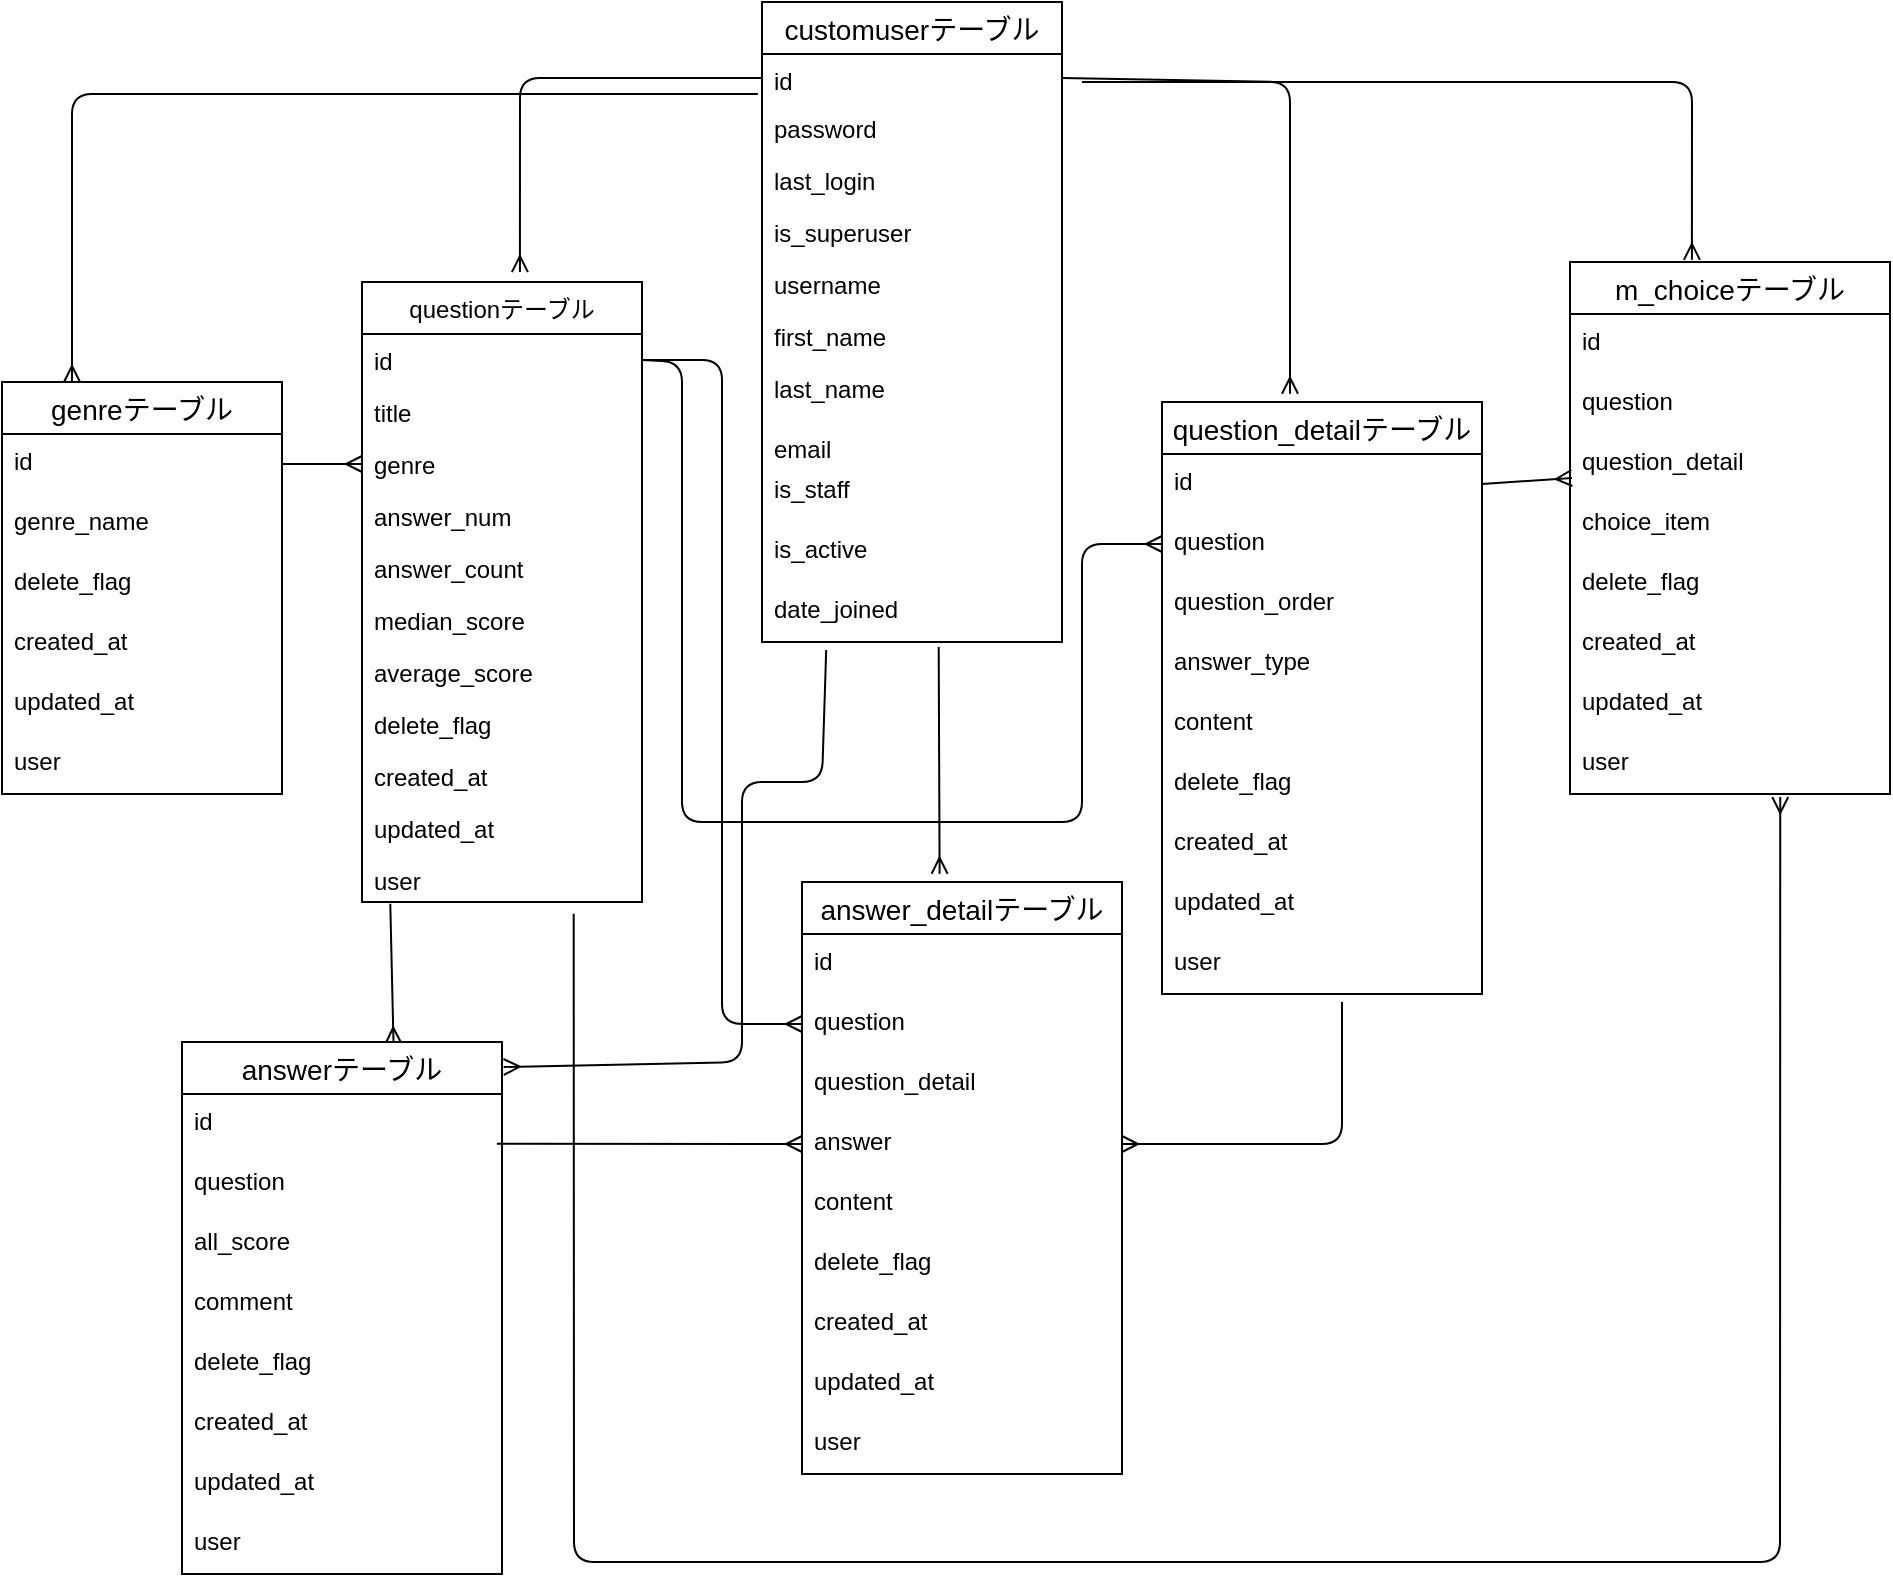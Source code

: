 <mxfile>
    <diagram id="p6Vz--sa7-eTFTU3gQ7p" name="ページ1">
        <mxGraphModel dx="1922" dy="870" grid="1" gridSize="10" guides="1" tooltips="1" connect="1" arrows="1" fold="1" page="1" pageScale="1" pageWidth="827" pageHeight="1169" math="0" shadow="0">
            <root>
                <mxCell id="0"/>
                <mxCell id="1" parent="0"/>
                <mxCell id="229" style="edgeStyle=none;shape=connector;rounded=1;html=1;labelBackgroundColor=default;strokeColor=default;fontFamily=Helvetica;fontSize=11;fontColor=default;startArrow=none;startFill=0;endArrow=ERmany;endFill=0;exitX=0.589;exitY=1.083;exitDx=0;exitDy=0;exitPerimeter=0;entryX=0.43;entryY=-0.014;entryDx=0;entryDy=0;entryPerimeter=0;" edge="1" parent="1" source="41" target="183">
                    <mxGeometry relative="1" as="geometry">
                        <mxPoint x="18" y="610" as="targetPoint"/>
                        <mxPoint x="7" y="500" as="sourcePoint"/>
                    </mxGeometry>
                </mxCell>
                <mxCell id="232" style="edgeStyle=none;shape=connector;rounded=1;html=1;entryX=1.005;entryY=0.047;entryDx=0;entryDy=0;labelBackgroundColor=default;strokeColor=default;fontFamily=Helvetica;fontSize=11;fontColor=default;startArrow=none;startFill=0;endArrow=ERmany;endFill=0;exitX=0.214;exitY=1.133;exitDx=0;exitDy=0;exitPerimeter=0;entryPerimeter=0;" edge="1" parent="1" source="41" target="196">
                    <mxGeometry relative="1" as="geometry">
                        <Array as="points">
                            <mxPoint x="-40" y="570"/>
                            <mxPoint x="-80" y="570"/>
                            <mxPoint x="-80" y="710"/>
                        </Array>
                    </mxGeometry>
                </mxCell>
                <mxCell id="23" value="customuserテーブル" style="swimlane;fontStyle=0;childLayout=stackLayout;horizontal=1;startSize=26;horizontalStack=0;resizeParent=1;resizeParentMax=0;resizeLast=0;collapsible=1;marginBottom=0;align=center;fontSize=14;" parent="1" vertex="1">
                    <mxGeometry x="-70" y="180" width="150" height="320" as="geometry">
                        <mxRectangle x="120" y="130" width="170" height="30" as="alternateBounds"/>
                    </mxGeometry>
                </mxCell>
                <mxCell id="24" value="id" style="text;strokeColor=none;fillColor=none;spacingLeft=4;spacingRight=4;overflow=hidden;rotatable=0;points=[[0,0.5],[1,0.5]];portConstraint=eastwest;fontSize=12;" parent="23" vertex="1">
                    <mxGeometry y="26" width="150" height="24" as="geometry"/>
                </mxCell>
                <mxCell id="55" value="password" style="text;strokeColor=none;fillColor=none;spacingLeft=4;spacingRight=4;overflow=hidden;rotatable=0;points=[[0,0.5],[1,0.5]];portConstraint=eastwest;fontSize=12;" parent="23" vertex="1">
                    <mxGeometry y="50" width="150" height="26" as="geometry"/>
                </mxCell>
                <mxCell id="54" value="last_login" style="text;strokeColor=none;fillColor=none;spacingLeft=4;spacingRight=4;overflow=hidden;rotatable=0;points=[[0,0.5],[1,0.5]];portConstraint=eastwest;fontSize=12;" parent="23" vertex="1">
                    <mxGeometry y="76" width="150" height="26" as="geometry"/>
                </mxCell>
                <mxCell id="53" value="is_superuser" style="text;strokeColor=none;fillColor=none;spacingLeft=4;spacingRight=4;overflow=hidden;rotatable=0;points=[[0,0.5],[1,0.5]];portConstraint=eastwest;fontSize=12;" parent="23" vertex="1">
                    <mxGeometry y="102" width="150" height="26" as="geometry"/>
                </mxCell>
                <mxCell id="52" value="username" style="text;strokeColor=none;fillColor=none;spacingLeft=4;spacingRight=4;overflow=hidden;rotatable=0;points=[[0,0.5],[1,0.5]];portConstraint=eastwest;fontSize=12;" parent="23" vertex="1">
                    <mxGeometry y="128" width="150" height="26" as="geometry"/>
                </mxCell>
                <mxCell id="51" value="first_name" style="text;strokeColor=none;fillColor=none;spacingLeft=4;spacingRight=4;overflow=hidden;rotatable=0;points=[[0,0.5],[1,0.5]];portConstraint=eastwest;fontSize=12;" parent="23" vertex="1">
                    <mxGeometry y="154" width="150" height="26" as="geometry"/>
                </mxCell>
                <mxCell id="50" value="last_name" style="text;strokeColor=none;fillColor=none;spacingLeft=4;spacingRight=4;overflow=hidden;rotatable=0;points=[[0,0.5],[1,0.5]];portConstraint=eastwest;fontSize=12;" parent="23" vertex="1">
                    <mxGeometry y="180" width="150" height="30" as="geometry"/>
                </mxCell>
                <mxCell id="153" value="email" style="text;strokeColor=none;fillColor=none;spacingLeft=4;spacingRight=4;overflow=hidden;rotatable=0;points=[[0,0.5],[1,0.5]];portConstraint=eastwest;fontSize=12;shadow=0;" vertex="1" parent="23">
                    <mxGeometry y="210" width="150" height="20" as="geometry"/>
                </mxCell>
                <mxCell id="155" value="is_staff" style="text;strokeColor=none;fillColor=none;spacingLeft=4;spacingRight=4;overflow=hidden;rotatable=0;points=[[0,0.5],[1,0.5]];portConstraint=eastwest;fontSize=12;shadow=0;" vertex="1" parent="23">
                    <mxGeometry y="230" width="150" height="30" as="geometry"/>
                </mxCell>
                <mxCell id="154" value="is_active" style="text;strokeColor=none;fillColor=none;spacingLeft=4;spacingRight=4;overflow=hidden;rotatable=0;points=[[0,0.5],[1,0.5]];portConstraint=eastwest;fontSize=12;shadow=0;" vertex="1" parent="23">
                    <mxGeometry y="260" width="150" height="30" as="geometry"/>
                </mxCell>
                <mxCell id="41" value="date_joined" style="text;strokeColor=none;fillColor=none;spacingLeft=4;spacingRight=4;overflow=hidden;rotatable=0;points=[[0,0.5],[1,0.5]];portConstraint=eastwest;fontSize=12;shadow=0;" parent="23" vertex="1">
                    <mxGeometry y="290" width="150" height="30" as="geometry"/>
                </mxCell>
                <mxCell id="56" value="genreテーブル" style="swimlane;fontStyle=0;childLayout=stackLayout;horizontal=1;startSize=26;horizontalStack=0;resizeParent=1;resizeParentMax=0;resizeLast=0;collapsible=1;marginBottom=0;align=center;fontSize=14;" parent="1" vertex="1">
                    <mxGeometry x="-450" y="370" width="140" height="206" as="geometry"/>
                </mxCell>
                <mxCell id="57" value="id" style="text;strokeColor=none;fillColor=none;spacingLeft=4;spacingRight=4;overflow=hidden;rotatable=0;points=[[0,0.5],[1,0.5]];portConstraint=eastwest;fontSize=12;" parent="56" vertex="1">
                    <mxGeometry y="26" width="140" height="30" as="geometry"/>
                </mxCell>
                <mxCell id="90" value="genre_name" style="text;strokeColor=none;fillColor=none;spacingLeft=4;spacingRight=4;overflow=hidden;rotatable=0;points=[[0,0.5],[1,0.5]];portConstraint=eastwest;fontSize=12;" parent="56" vertex="1">
                    <mxGeometry y="56" width="140" height="30" as="geometry"/>
                </mxCell>
                <mxCell id="58" value="delete_flag" style="text;strokeColor=none;fillColor=none;spacingLeft=4;spacingRight=4;overflow=hidden;rotatable=0;points=[[0,0.5],[1,0.5]];portConstraint=eastwest;fontSize=12;" parent="56" vertex="1">
                    <mxGeometry y="86" width="140" height="30" as="geometry"/>
                </mxCell>
                <mxCell id="60" value="created_at" style="text;strokeColor=none;fillColor=none;spacingLeft=4;spacingRight=4;overflow=hidden;rotatable=0;points=[[0,0.5],[1,0.5]];portConstraint=eastwest;fontSize=12;" parent="56" vertex="1">
                    <mxGeometry y="116" width="140" height="30" as="geometry"/>
                </mxCell>
                <mxCell id="61" value="updated_at" style="text;strokeColor=none;fillColor=none;spacingLeft=4;spacingRight=4;overflow=hidden;rotatable=0;points=[[0,0.5],[1,0.5]];portConstraint=eastwest;fontSize=12;" parent="56" vertex="1">
                    <mxGeometry y="146" width="140" height="30" as="geometry"/>
                </mxCell>
                <mxCell id="63" value="user" style="text;strokeColor=none;fillColor=none;spacingLeft=4;spacingRight=4;overflow=hidden;rotatable=0;points=[[0,0.5],[1,0.5]];portConstraint=eastwest;fontSize=12;" parent="56" vertex="1">
                    <mxGeometry y="176" width="140" height="30" as="geometry"/>
                </mxCell>
                <mxCell id="226" style="edgeStyle=none;shape=connector;rounded=1;html=1;labelBackgroundColor=default;strokeColor=default;fontFamily=Helvetica;fontSize=11;fontColor=default;startArrow=none;startFill=0;endArrow=ERmany;endFill=0;entryX=1;entryY=0.5;entryDx=0;entryDy=0;" edge="1" parent="1" target="193">
                    <mxGeometry relative="1" as="geometry">
                        <mxPoint x="220" y="680" as="sourcePoint"/>
                        <mxPoint x="110" y="746" as="targetPoint"/>
                        <Array as="points">
                            <mxPoint x="220" y="751"/>
                        </Array>
                    </mxGeometry>
                </mxCell>
                <mxCell id="72" value="question_detailテーブル" style="swimlane;fontStyle=0;childLayout=stackLayout;horizontal=1;startSize=26;horizontalStack=0;resizeParent=1;resizeParentMax=0;resizeLast=0;collapsible=1;marginBottom=0;align=center;fontSize=14;" parent="1" vertex="1">
                    <mxGeometry x="130" y="380" width="160" height="296" as="geometry"/>
                </mxCell>
                <mxCell id="73" value="id" style="text;strokeColor=none;fillColor=none;spacingLeft=4;spacingRight=4;overflow=hidden;rotatable=0;points=[[0,0.5],[1,0.5]];portConstraint=eastwest;fontSize=12;" parent="72" vertex="1">
                    <mxGeometry y="26" width="160" height="30" as="geometry"/>
                </mxCell>
                <mxCell id="74" value="question" style="text;strokeColor=none;fillColor=none;spacingLeft=4;spacingRight=4;overflow=hidden;rotatable=0;points=[[0,0.5],[1,0.5]];portConstraint=eastwest;fontSize=12;" parent="72" vertex="1">
                    <mxGeometry y="56" width="160" height="30" as="geometry"/>
                </mxCell>
                <mxCell id="76" value="question_order" style="text;strokeColor=none;fillColor=none;spacingLeft=4;spacingRight=4;overflow=hidden;rotatable=0;points=[[0,0.5],[1,0.5]];portConstraint=eastwest;fontSize=12;" parent="72" vertex="1">
                    <mxGeometry y="86" width="160" height="30" as="geometry"/>
                </mxCell>
                <mxCell id="77" value="answer_type" style="text;strokeColor=none;fillColor=none;spacingLeft=4;spacingRight=4;overflow=hidden;rotatable=0;points=[[0,0.5],[1,0.5]];portConstraint=eastwest;fontSize=12;" parent="72" vertex="1">
                    <mxGeometry y="116" width="160" height="30" as="geometry"/>
                </mxCell>
                <mxCell id="92" value="content" style="text;strokeColor=none;fillColor=none;spacingLeft=4;spacingRight=4;overflow=hidden;rotatable=0;points=[[0,0.5],[1,0.5]];portConstraint=eastwest;fontSize=12;" parent="72" vertex="1">
                    <mxGeometry y="146" width="160" height="30" as="geometry"/>
                </mxCell>
                <mxCell id="78" value="delete_flag" style="text;strokeColor=none;fillColor=none;spacingLeft=4;spacingRight=4;overflow=hidden;rotatable=0;points=[[0,0.5],[1,0.5]];portConstraint=eastwest;fontSize=12;" parent="72" vertex="1">
                    <mxGeometry y="176" width="160" height="30" as="geometry"/>
                </mxCell>
                <mxCell id="79" value="created_at" style="text;strokeColor=none;fillColor=none;spacingLeft=4;spacingRight=4;overflow=hidden;rotatable=0;points=[[0,0.5],[1,0.5]];portConstraint=eastwest;fontSize=12;" parent="72" vertex="1">
                    <mxGeometry y="206" width="160" height="30" as="geometry"/>
                </mxCell>
                <mxCell id="93" value="updated_at" style="text;strokeColor=none;fillColor=none;spacingLeft=4;spacingRight=4;overflow=hidden;rotatable=0;points=[[0,0.5],[1,0.5]];portConstraint=eastwest;fontSize=12;" parent="72" vertex="1">
                    <mxGeometry y="236" width="160" height="30" as="geometry"/>
                </mxCell>
                <mxCell id="75" value="user" style="text;strokeColor=none;fillColor=none;spacingLeft=4;spacingRight=4;overflow=hidden;rotatable=0;points=[[0,0.5],[1,0.5]];portConstraint=eastwest;fontSize=12;" parent="72" vertex="1">
                    <mxGeometry y="266" width="160" height="30" as="geometry"/>
                </mxCell>
                <mxCell id="223" value="" style="edgeStyle=none;shape=connector;rounded=1;html=1;labelBackgroundColor=default;strokeColor=default;fontFamily=Helvetica;fontSize=11;fontColor=default;startArrow=none;startFill=0;endArrow=ERmany;endFill=0;exitX=0.101;exitY=1.035;exitDx=0;exitDy=0;exitPerimeter=0;entryX=0.661;entryY=0.003;entryDx=0;entryDy=0;entryPerimeter=0;" edge="1" parent="1" source="124" target="196">
                    <mxGeometry relative="1" as="geometry">
                        <mxPoint x="-200" y="680" as="targetPoint"/>
                    </mxGeometry>
                </mxCell>
                <mxCell id="235" style="edgeStyle=none;shape=connector;rounded=1;html=1;labelBackgroundColor=default;strokeColor=default;fontFamily=Helvetica;fontSize=11;fontColor=default;startArrow=none;startFill=0;endArrow=ERmany;endFill=0;exitX=0.756;exitY=1.243;exitDx=0;exitDy=0;exitPerimeter=0;entryX=0.657;entryY=1.05;entryDx=0;entryDy=0;entryPerimeter=0;" edge="1" parent="1" source="124" target="173">
                    <mxGeometry relative="1" as="geometry">
                        <mxPoint x="426" y="550" as="targetPoint"/>
                        <Array as="points">
                            <mxPoint x="-164" y="960"/>
                            <mxPoint x="439" y="960"/>
                        </Array>
                    </mxGeometry>
                </mxCell>
                <mxCell id="121" value="questionテーブル" style="swimlane;fontStyle=0;childLayout=stackLayout;horizontal=1;startSize=26;fillColor=none;horizontalStack=0;resizeParent=1;resizeParentMax=0;resizeLast=0;collapsible=1;marginBottom=0;" parent="1" vertex="1">
                    <mxGeometry x="-270" y="320" width="140" height="310" as="geometry"/>
                </mxCell>
                <mxCell id="122" value="id" style="text;strokeColor=none;fillColor=none;align=left;verticalAlign=top;spacingLeft=4;spacingRight=4;overflow=hidden;rotatable=0;points=[[0,0.5],[1,0.5]];portConstraint=eastwest;" parent="121" vertex="1">
                    <mxGeometry y="26" width="140" height="26" as="geometry"/>
                </mxCell>
                <mxCell id="123" value="title" style="text;strokeColor=none;fillColor=none;align=left;verticalAlign=top;spacingLeft=4;spacingRight=4;overflow=hidden;rotatable=0;points=[[0,0.5],[1,0.5]];portConstraint=eastwest;" parent="121" vertex="1">
                    <mxGeometry y="52" width="140" height="26" as="geometry"/>
                </mxCell>
                <mxCell id="156" value="genre" style="text;strokeColor=none;fillColor=none;align=left;verticalAlign=top;spacingLeft=4;spacingRight=4;overflow=hidden;rotatable=0;points=[[0,0.5],[1,0.5]];portConstraint=eastwest;" vertex="1" parent="121">
                    <mxGeometry y="78" width="140" height="26" as="geometry"/>
                </mxCell>
                <mxCell id="157" value="answer_num" style="text;strokeColor=none;fillColor=none;align=left;verticalAlign=top;spacingLeft=4;spacingRight=4;overflow=hidden;rotatable=0;points=[[0,0.5],[1,0.5]];portConstraint=eastwest;" vertex="1" parent="121">
                    <mxGeometry y="104" width="140" height="26" as="geometry"/>
                </mxCell>
                <mxCell id="159" value="answer_count" style="text;strokeColor=none;fillColor=none;align=left;verticalAlign=top;spacingLeft=4;spacingRight=4;overflow=hidden;rotatable=0;points=[[0,0.5],[1,0.5]];portConstraint=eastwest;" vertex="1" parent="121">
                    <mxGeometry y="130" width="140" height="26" as="geometry"/>
                </mxCell>
                <mxCell id="160" value="median_score" style="text;strokeColor=none;fillColor=none;align=left;verticalAlign=top;spacingLeft=4;spacingRight=4;overflow=hidden;rotatable=0;points=[[0,0.5],[1,0.5]];portConstraint=eastwest;" vertex="1" parent="121">
                    <mxGeometry y="156" width="140" height="26" as="geometry"/>
                </mxCell>
                <mxCell id="161" value="average_score" style="text;strokeColor=none;fillColor=none;align=left;verticalAlign=top;spacingLeft=4;spacingRight=4;overflow=hidden;rotatable=0;points=[[0,0.5],[1,0.5]];portConstraint=eastwest;" vertex="1" parent="121">
                    <mxGeometry y="182" width="140" height="26" as="geometry"/>
                </mxCell>
                <mxCell id="162" value="delete_flag" style="text;strokeColor=none;fillColor=none;align=left;verticalAlign=top;spacingLeft=4;spacingRight=4;overflow=hidden;rotatable=0;points=[[0,0.5],[1,0.5]];portConstraint=eastwest;" vertex="1" parent="121">
                    <mxGeometry y="208" width="140" height="26" as="geometry"/>
                </mxCell>
                <mxCell id="163" value="created_at" style="text;strokeColor=none;fillColor=none;align=left;verticalAlign=top;spacingLeft=4;spacingRight=4;overflow=hidden;rotatable=0;points=[[0,0.5],[1,0.5]];portConstraint=eastwest;" vertex="1" parent="121">
                    <mxGeometry y="234" width="140" height="26" as="geometry"/>
                </mxCell>
                <mxCell id="158" value="updated_at" style="text;strokeColor=none;fillColor=none;align=left;verticalAlign=top;spacingLeft=4;spacingRight=4;overflow=hidden;rotatable=0;points=[[0,0.5],[1,0.5]];portConstraint=eastwest;" vertex="1" parent="121">
                    <mxGeometry y="260" width="140" height="26" as="geometry"/>
                </mxCell>
                <mxCell id="124" value="user" style="text;strokeColor=none;fillColor=none;align=left;verticalAlign=top;spacingLeft=4;spacingRight=4;overflow=hidden;rotatable=0;points=[[0,0.5],[1,0.5]];portConstraint=eastwest;" parent="121" vertex="1">
                    <mxGeometry y="286" width="140" height="24" as="geometry"/>
                </mxCell>
                <mxCell id="164" value="m_choiceテーブル" style="swimlane;fontStyle=0;childLayout=stackLayout;horizontal=1;startSize=26;horizontalStack=0;resizeParent=1;resizeParentMax=0;resizeLast=0;collapsible=1;marginBottom=0;align=center;fontSize=14;" vertex="1" parent="1">
                    <mxGeometry x="334" y="310" width="160" height="266" as="geometry"/>
                </mxCell>
                <mxCell id="165" value="id" style="text;strokeColor=none;fillColor=none;spacingLeft=4;spacingRight=4;overflow=hidden;rotatable=0;points=[[0,0.5],[1,0.5]];portConstraint=eastwest;fontSize=12;" vertex="1" parent="164">
                    <mxGeometry y="26" width="160" height="30" as="geometry"/>
                </mxCell>
                <mxCell id="166" value="question" style="text;strokeColor=none;fillColor=none;spacingLeft=4;spacingRight=4;overflow=hidden;rotatable=0;points=[[0,0.5],[1,0.5]];portConstraint=eastwest;fontSize=12;" vertex="1" parent="164">
                    <mxGeometry y="56" width="160" height="30" as="geometry"/>
                </mxCell>
                <mxCell id="167" value="question_detail" style="text;strokeColor=none;fillColor=none;spacingLeft=4;spacingRight=4;overflow=hidden;rotatable=0;points=[[0,0.5],[1,0.5]];portConstraint=eastwest;fontSize=12;" vertex="1" parent="164">
                    <mxGeometry y="86" width="160" height="30" as="geometry"/>
                </mxCell>
                <mxCell id="168" value="choice_item" style="text;strokeColor=none;fillColor=none;spacingLeft=4;spacingRight=4;overflow=hidden;rotatable=0;points=[[0,0.5],[1,0.5]];portConstraint=eastwest;fontSize=12;" vertex="1" parent="164">
                    <mxGeometry y="116" width="160" height="30" as="geometry"/>
                </mxCell>
                <mxCell id="170" value="delete_flag" style="text;strokeColor=none;fillColor=none;spacingLeft=4;spacingRight=4;overflow=hidden;rotatable=0;points=[[0,0.5],[1,0.5]];portConstraint=eastwest;fontSize=12;" vertex="1" parent="164">
                    <mxGeometry y="146" width="160" height="30" as="geometry"/>
                </mxCell>
                <mxCell id="171" value="created_at" style="text;strokeColor=none;fillColor=none;spacingLeft=4;spacingRight=4;overflow=hidden;rotatable=0;points=[[0,0.5],[1,0.5]];portConstraint=eastwest;fontSize=12;" vertex="1" parent="164">
                    <mxGeometry y="176" width="160" height="30" as="geometry"/>
                </mxCell>
                <mxCell id="172" value="updated_at" style="text;strokeColor=none;fillColor=none;spacingLeft=4;spacingRight=4;overflow=hidden;rotatable=0;points=[[0,0.5],[1,0.5]];portConstraint=eastwest;fontSize=12;" vertex="1" parent="164">
                    <mxGeometry y="206" width="160" height="30" as="geometry"/>
                </mxCell>
                <mxCell id="173" value="user" style="text;strokeColor=none;fillColor=none;spacingLeft=4;spacingRight=4;overflow=hidden;rotatable=0;points=[[0,0.5],[1,0.5]];portConstraint=eastwest;fontSize=12;" vertex="1" parent="164">
                    <mxGeometry y="236" width="160" height="30" as="geometry"/>
                </mxCell>
                <mxCell id="183" value="answer_detailテーブル" style="swimlane;fontStyle=0;childLayout=stackLayout;horizontal=1;startSize=26;horizontalStack=0;resizeParent=1;resizeParentMax=0;resizeLast=0;collapsible=1;marginBottom=0;align=center;fontSize=14;" vertex="1" parent="1">
                    <mxGeometry x="-50" y="620" width="160" height="296" as="geometry"/>
                </mxCell>
                <mxCell id="184" value="id" style="text;strokeColor=none;fillColor=none;spacingLeft=4;spacingRight=4;overflow=hidden;rotatable=0;points=[[0,0.5],[1,0.5]];portConstraint=eastwest;fontSize=12;" vertex="1" parent="183">
                    <mxGeometry y="26" width="160" height="30" as="geometry"/>
                </mxCell>
                <mxCell id="185" value="question" style="text;strokeColor=none;fillColor=none;spacingLeft=4;spacingRight=4;overflow=hidden;rotatable=0;points=[[0,0.5],[1,0.5]];portConstraint=eastwest;fontSize=12;" vertex="1" parent="183">
                    <mxGeometry y="56" width="160" height="30" as="geometry"/>
                </mxCell>
                <mxCell id="186" value="question_detail" style="text;strokeColor=none;fillColor=none;spacingLeft=4;spacingRight=4;overflow=hidden;rotatable=0;points=[[0,0.5],[1,0.5]];portConstraint=eastwest;fontSize=12;" vertex="1" parent="183">
                    <mxGeometry y="86" width="160" height="30" as="geometry"/>
                </mxCell>
                <mxCell id="193" value="answer" style="text;strokeColor=none;fillColor=none;spacingLeft=4;spacingRight=4;overflow=hidden;rotatable=0;points=[[0,0.5],[1,0.5]];portConstraint=eastwest;fontSize=12;" vertex="1" parent="183">
                    <mxGeometry y="116" width="160" height="30" as="geometry"/>
                </mxCell>
                <mxCell id="187" value="content" style="text;strokeColor=none;fillColor=none;spacingLeft=4;spacingRight=4;overflow=hidden;rotatable=0;points=[[0,0.5],[1,0.5]];portConstraint=eastwest;fontSize=12;" vertex="1" parent="183">
                    <mxGeometry y="146" width="160" height="30" as="geometry"/>
                </mxCell>
                <mxCell id="188" value="delete_flag" style="text;strokeColor=none;fillColor=none;spacingLeft=4;spacingRight=4;overflow=hidden;rotatable=0;points=[[0,0.5],[1,0.5]];portConstraint=eastwest;fontSize=12;" vertex="1" parent="183">
                    <mxGeometry y="176" width="160" height="30" as="geometry"/>
                </mxCell>
                <mxCell id="189" value="created_at" style="text;strokeColor=none;fillColor=none;spacingLeft=4;spacingRight=4;overflow=hidden;rotatable=0;points=[[0,0.5],[1,0.5]];portConstraint=eastwest;fontSize=12;" vertex="1" parent="183">
                    <mxGeometry y="206" width="160" height="30" as="geometry"/>
                </mxCell>
                <mxCell id="190" value="updated_at" style="text;strokeColor=none;fillColor=none;spacingLeft=4;spacingRight=4;overflow=hidden;rotatable=0;points=[[0,0.5],[1,0.5]];portConstraint=eastwest;fontSize=12;" vertex="1" parent="183">
                    <mxGeometry y="236" width="160" height="30" as="geometry"/>
                </mxCell>
                <mxCell id="191" value="user" style="text;strokeColor=none;fillColor=none;spacingLeft=4;spacingRight=4;overflow=hidden;rotatable=0;points=[[0,0.5],[1,0.5]];portConstraint=eastwest;fontSize=12;" vertex="1" parent="183">
                    <mxGeometry y="266" width="160" height="30" as="geometry"/>
                </mxCell>
                <mxCell id="196" value="answerテーブル" style="swimlane;fontStyle=0;childLayout=stackLayout;horizontal=1;startSize=26;horizontalStack=0;resizeParent=1;resizeParentMax=0;resizeLast=0;collapsible=1;marginBottom=0;align=center;fontSize=14;" vertex="1" parent="1">
                    <mxGeometry x="-360" y="700" width="160" height="266" as="geometry"/>
                </mxCell>
                <mxCell id="197" value="id" style="text;strokeColor=none;fillColor=none;spacingLeft=4;spacingRight=4;overflow=hidden;rotatable=0;points=[[0,0.5],[1,0.5]];portConstraint=eastwest;fontSize=12;" vertex="1" parent="196">
                    <mxGeometry y="26" width="160" height="30" as="geometry"/>
                </mxCell>
                <mxCell id="198" value="question" style="text;strokeColor=none;fillColor=none;spacingLeft=4;spacingRight=4;overflow=hidden;rotatable=0;points=[[0,0.5],[1,0.5]];portConstraint=eastwest;fontSize=12;" vertex="1" parent="196">
                    <mxGeometry y="56" width="160" height="30" as="geometry"/>
                </mxCell>
                <mxCell id="199" value="all_score" style="text;strokeColor=none;fillColor=none;spacingLeft=4;spacingRight=4;overflow=hidden;rotatable=0;points=[[0,0.5],[1,0.5]];portConstraint=eastwest;fontSize=12;" vertex="1" parent="196">
                    <mxGeometry y="86" width="160" height="30" as="geometry"/>
                </mxCell>
                <mxCell id="200" value="comment" style="text;strokeColor=none;fillColor=none;spacingLeft=4;spacingRight=4;overflow=hidden;rotatable=0;points=[[0,0.5],[1,0.5]];portConstraint=eastwest;fontSize=12;" vertex="1" parent="196">
                    <mxGeometry y="116" width="160" height="30" as="geometry"/>
                </mxCell>
                <mxCell id="201" value="delete_flag" style="text;strokeColor=none;fillColor=none;spacingLeft=4;spacingRight=4;overflow=hidden;rotatable=0;points=[[0,0.5],[1,0.5]];portConstraint=eastwest;fontSize=12;" vertex="1" parent="196">
                    <mxGeometry y="146" width="160" height="30" as="geometry"/>
                </mxCell>
                <mxCell id="202" value="created_at" style="text;strokeColor=none;fillColor=none;spacingLeft=4;spacingRight=4;overflow=hidden;rotatable=0;points=[[0,0.5],[1,0.5]];portConstraint=eastwest;fontSize=12;" vertex="1" parent="196">
                    <mxGeometry y="176" width="160" height="30" as="geometry"/>
                </mxCell>
                <mxCell id="203" value="updated_at" style="text;strokeColor=none;fillColor=none;spacingLeft=4;spacingRight=4;overflow=hidden;rotatable=0;points=[[0,0.5],[1,0.5]];portConstraint=eastwest;fontSize=12;" vertex="1" parent="196">
                    <mxGeometry y="206" width="160" height="30" as="geometry"/>
                </mxCell>
                <mxCell id="204" value="user" style="text;strokeColor=none;fillColor=none;spacingLeft=4;spacingRight=4;overflow=hidden;rotatable=0;points=[[0,0.5],[1,0.5]];portConstraint=eastwest;fontSize=12;" vertex="1" parent="196">
                    <mxGeometry y="236" width="160" height="30" as="geometry"/>
                </mxCell>
                <mxCell id="207" style="edgeStyle=none;shape=connector;rounded=1;html=1;entryX=0;entryY=0.5;entryDx=0;entryDy=0;labelBackgroundColor=default;strokeColor=default;fontFamily=Helvetica;fontSize=11;fontColor=default;startArrow=none;startFill=0;endArrow=ERmany;endFill=0;exitX=0.984;exitY=-0.172;exitDx=0;exitDy=0;exitPerimeter=0;" edge="1" parent="1" source="198" target="193">
                    <mxGeometry relative="1" as="geometry">
                        <mxPoint x="-120" y="741" as="sourcePoint"/>
                    </mxGeometry>
                </mxCell>
                <mxCell id="212" style="edgeStyle=none;shape=connector;rounded=1;html=1;exitX=1;exitY=0.5;exitDx=0;exitDy=0;entryX=0;entryY=0.5;entryDx=0;entryDy=0;labelBackgroundColor=default;strokeColor=default;fontFamily=Helvetica;fontSize=11;fontColor=default;startArrow=none;startFill=0;endArrow=ERmany;endFill=0;" edge="1" parent="1" source="122" target="74">
                    <mxGeometry relative="1" as="geometry">
                        <Array as="points">
                            <mxPoint x="-110" y="360"/>
                            <mxPoint x="-110" y="590"/>
                            <mxPoint x="90" y="590"/>
                            <mxPoint x="90" y="451"/>
                        </Array>
                    </mxGeometry>
                </mxCell>
                <mxCell id="215" style="edgeStyle=none;shape=connector;rounded=1;html=1;exitX=1;exitY=0.5;exitDx=0;exitDy=0;labelBackgroundColor=default;strokeColor=default;fontFamily=Helvetica;fontSize=11;fontColor=default;startArrow=none;startFill=0;endArrow=ERmany;endFill=0;entryX=0;entryY=0.5;entryDx=0;entryDy=0;" edge="1" parent="1" source="122" target="185">
                    <mxGeometry relative="1" as="geometry">
                        <mxPoint x="240" y="711" as="targetPoint"/>
                        <Array as="points">
                            <mxPoint x="-90" y="359"/>
                            <mxPoint x="-90" y="691"/>
                        </Array>
                    </mxGeometry>
                </mxCell>
                <mxCell id="216" style="edgeStyle=none;shape=connector;rounded=1;html=1;exitX=1;exitY=0.5;exitDx=0;exitDy=0;entryX=0.006;entryY=0.733;entryDx=0;entryDy=0;entryPerimeter=0;labelBackgroundColor=default;strokeColor=default;fontFamily=Helvetica;fontSize=11;fontColor=default;startArrow=none;startFill=0;endArrow=ERmany;endFill=0;" edge="1" parent="1" source="73" target="167">
                    <mxGeometry relative="1" as="geometry"/>
                </mxCell>
                <mxCell id="222" style="edgeStyle=none;shape=connector;rounded=1;html=1;exitX=1;exitY=0.5;exitDx=0;exitDy=0;entryX=0;entryY=0.5;entryDx=0;entryDy=0;labelBackgroundColor=default;strokeColor=default;fontFamily=Helvetica;fontSize=11;fontColor=default;startArrow=none;startFill=0;endArrow=ERmany;endFill=0;" edge="1" parent="1" source="57" target="156">
                    <mxGeometry relative="1" as="geometry"/>
                </mxCell>
                <mxCell id="227" style="edgeStyle=none;shape=connector;rounded=1;html=1;entryX=0.25;entryY=0;entryDx=0;entryDy=0;labelBackgroundColor=default;strokeColor=default;fontFamily=Helvetica;fontSize=11;fontColor=default;startArrow=none;startFill=0;endArrow=ERmany;endFill=0;exitX=-0.014;exitY=0.833;exitDx=0;exitDy=0;exitPerimeter=0;" edge="1" parent="1" source="24" target="56">
                    <mxGeometry relative="1" as="geometry">
                        <Array as="points">
                            <mxPoint x="-415" y="226"/>
                        </Array>
                    </mxGeometry>
                </mxCell>
                <mxCell id="228" style="edgeStyle=none;shape=connector;rounded=1;html=1;exitX=0;exitY=0.5;exitDx=0;exitDy=0;entryX=0.564;entryY=-0.016;entryDx=0;entryDy=0;entryPerimeter=0;labelBackgroundColor=default;strokeColor=default;fontFamily=Helvetica;fontSize=11;fontColor=default;startArrow=none;startFill=0;endArrow=ERmany;endFill=0;" edge="1" parent="1" source="24" target="121">
                    <mxGeometry relative="1" as="geometry">
                        <Array as="points">
                            <mxPoint x="-191" y="218"/>
                        </Array>
                    </mxGeometry>
                </mxCell>
                <mxCell id="230" style="edgeStyle=none;shape=connector;rounded=1;html=1;entryX=0.381;entryY=-0.004;entryDx=0;entryDy=0;entryPerimeter=0;labelBackgroundColor=default;strokeColor=default;fontFamily=Helvetica;fontSize=11;fontColor=default;startArrow=none;startFill=0;endArrow=ERmany;endFill=0;" edge="1" parent="1" target="164">
                    <mxGeometry relative="1" as="geometry">
                        <mxPoint x="90" y="220" as="sourcePoint"/>
                        <Array as="points">
                            <mxPoint x="395" y="220"/>
                        </Array>
                    </mxGeometry>
                </mxCell>
                <mxCell id="231" style="edgeStyle=none;shape=connector;rounded=1;html=1;exitX=1;exitY=0.5;exitDx=0;exitDy=0;entryX=0.4;entryY=-0.014;entryDx=0;entryDy=0;entryPerimeter=0;labelBackgroundColor=default;strokeColor=default;fontFamily=Helvetica;fontSize=11;fontColor=default;startArrow=none;startFill=0;endArrow=ERmany;endFill=0;" edge="1" parent="1" source="24" target="72">
                    <mxGeometry relative="1" as="geometry">
                        <Array as="points">
                            <mxPoint x="194" y="220"/>
                        </Array>
                    </mxGeometry>
                </mxCell>
            </root>
        </mxGraphModel>
    </diagram>
</mxfile>